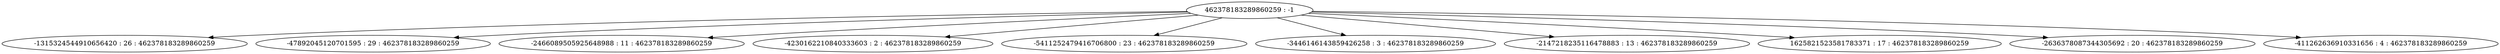 digraph "plots_30/tree_25.dot" {
	0 [label="462378183289860259 : -1"]
	1 [label="-1315324544910656420 : 26 : 462378183289860259"]
	2 [label="-47892045120701595 : 29 : 462378183289860259"]
	3 [label="-2466089505925648988 : 11 : 462378183289860259"]
	4 [label="-4230162210840333603 : 2 : 462378183289860259"]
	5 [label="-5411252479416706800 : 23 : 462378183289860259"]
	6 [label="-3446146143859426258 : 3 : 462378183289860259"]
	7 [label="-2147218235116478883 : 13 : 462378183289860259"]
	8 [label="1625821523581783371 : 17 : 462378183289860259"]
	9 [label="-2636378087344305692 : 20 : 462378183289860259"]
	10 [label="-411262636910331656 : 4 : 462378183289860259"]
	0 -> 1
	0 -> 2
	0 -> 3
	0 -> 4
	0 -> 5
	0 -> 6
	0 -> 7
	0 -> 8
	0 -> 9
	0 -> 10
}
